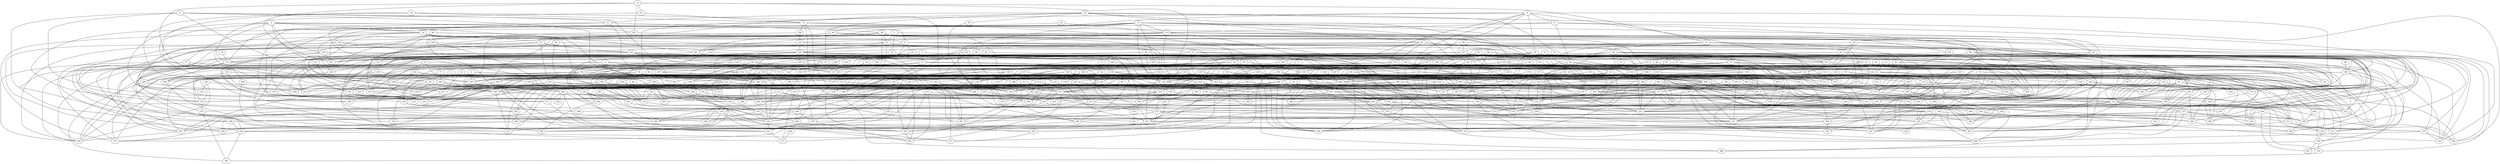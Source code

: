 strict graph "gnp_random_graph(400,0.015)" {
0;
1;
2;
3;
4;
5;
6;
7;
8;
9;
10;
11;
12;
13;
14;
15;
16;
17;
18;
19;
20;
21;
22;
23;
24;
25;
26;
27;
28;
29;
30;
31;
32;
33;
34;
35;
36;
37;
38;
39;
40;
41;
42;
43;
44;
45;
46;
47;
48;
49;
50;
51;
52;
53;
54;
55;
56;
57;
58;
59;
60;
61;
62;
63;
64;
65;
66;
67;
68;
69;
70;
71;
72;
73;
74;
75;
76;
77;
78;
79;
80;
81;
82;
83;
84;
85;
86;
87;
88;
89;
90;
91;
92;
93;
94;
95;
96;
97;
98;
99;
100;
101;
102;
103;
104;
105;
106;
107;
108;
109;
110;
111;
112;
113;
114;
115;
116;
117;
118;
119;
120;
121;
122;
123;
124;
125;
126;
127;
128;
129;
130;
131;
132;
133;
134;
135;
136;
137;
138;
139;
140;
141;
142;
143;
144;
145;
146;
147;
148;
149;
150;
151;
152;
153;
154;
155;
156;
157;
158;
159;
160;
161;
162;
163;
164;
165;
166;
167;
168;
169;
170;
171;
172;
173;
174;
175;
176;
177;
178;
179;
180;
181;
182;
183;
184;
185;
186;
187;
188;
189;
190;
191;
192;
193;
194;
195;
196;
197;
198;
199;
200;
201;
202;
203;
204;
205;
206;
207;
208;
209;
210;
211;
212;
213;
214;
215;
216;
217;
218;
219;
220;
221;
222;
223;
224;
225;
226;
227;
228;
229;
230;
231;
232;
233;
234;
235;
236;
237;
238;
239;
240;
241;
242;
243;
244;
245;
246;
247;
248;
249;
250;
251;
252;
253;
254;
255;
256;
257;
258;
259;
260;
261;
262;
263;
264;
265;
266;
267;
268;
269;
270;
271;
272;
273;
274;
275;
276;
277;
278;
279;
280;
281;
282;
283;
284;
285;
286;
287;
288;
289;
290;
291;
292;
293;
294;
295;
296;
297;
298;
299;
300;
301;
302;
303;
304;
305;
306;
307;
308;
309;
310;
311;
312;
313;
314;
315;
316;
317;
318;
319;
320;
321;
322;
323;
324;
325;
326;
327;
328;
329;
330;
331;
332;
333;
334;
335;
336;
337;
338;
339;
340;
341;
342;
343;
344;
345;
346;
347;
348;
349;
350;
351;
352;
353;
354;
355;
356;
357;
358;
359;
360;
361;
362;
363;
364;
365;
366;
367;
368;
369;
370;
371;
372;
373;
374;
375;
376;
377;
378;
379;
380;
381;
382;
383;
384;
385;
386;
387;
388;
389;
390;
391;
392;
393;
394;
395;
396;
397;
398;
399;
0 -- 66  [is_available=True, prob="0.545182984694"];
0 -- 37  [is_available=True, prob="0.296804165734"];
0 -- 327  [is_available=True, prob="0.238443304182"];
0 -- 105  [is_available=True, prob="1.0"];
0 -- 248  [is_available=True, prob="0.277913680008"];
0 -- 243  [is_available=True, prob="0.106661184798"];
0 -- 24  [is_available=True, prob="0.985084455174"];
0 -- 157  [is_available=True, prob="0.981151254627"];
0 -- 31  [is_available=True, prob="0.741936518596"];
1 -- 10  [is_available=True, prob="1.0"];
1 -- 251  [is_available=True, prob="0.802478899411"];
1 -- 61  [is_available=True, prob="0.229258514417"];
2 -- 293  [is_available=True, prob="0.962921146255"];
2 -- 198  [is_available=True, prob="1.0"];
2 -- 11  [is_available=True, prob="1.0"];
2 -- 334  [is_available=True, prob="0.667039075916"];
2 -- 281  [is_available=True, prob="1.0"];
2 -- 314  [is_available=True, prob="0.43627344623"];
3 -- 137  [is_available=True, prob="1.0"];
3 -- 395  [is_available=True, prob="0.416375535699"];
3 -- 333  [is_available=True, prob="0.756389650908"];
3 -- 147  [is_available=True, prob="0.510497719329"];
3 -- 282  [is_available=True, prob="0.0992882461023"];
3 -- 191  [is_available=True, prob="0.0636131434088"];
4 -- 352  [is_available=True, prob="0.105824448413"];
4 -- 322  [is_available=True, prob="0.271302364016"];
4 -- 357  [is_available=True, prob="0.987156068568"];
4 -- 262  [is_available=True, prob="0.366276964407"];
4 -- 167  [is_available=True, prob="0.67425608574"];
4 -- 395  [is_available=True, prob="1.0"];
4 -- 284  [is_available=True, prob="1.0"];
5 -- 265  [is_available=True, prob="1.0"];
5 -- 188  [is_available=True, prob="0.400504737308"];
6 -- 128  [is_available=True, prob="0.609947390294"];
6 -- 352  [is_available=True, prob="1.0"];
6 -- 39  [is_available=True, prob="0.252850989544"];
6 -- 207  [is_available=True, prob="0.590319951419"];
6 -- 112  [is_available=True, prob="0.915206318121"];
6 -- 57  [is_available=True, prob="0.90251636089"];
6 -- 60  [is_available=True, prob="0.814966188073"];
6 -- 253  [is_available=True, prob="0.245212192269"];
6 -- 254  [is_available=True, prob="0.535089563627"];
7 -- 90  [is_available=True, prob="0.199057485684"];
8 -- 71  [is_available=True, prob="0.783994795384"];
8 -- 45  [is_available=True, prob="1.0"];
8 -- 305  [is_available=True, prob="0.652223612739"];
8 -- 243  [is_available=True, prob="0.709627188876"];
8 -- 375  [is_available=True, prob="0.118242035659"];
8 -- 315  [is_available=True, prob="0.975455678014"];
9 -- 130  [is_available=True, prob="0.832736588961"];
10 -- 213  [is_available=True, prob="0.00483736239284"];
10 -- 97  [is_available=True, prob="0.851088125246"];
11 -- 323  [is_available=True, prob="0.812526269118"];
11 -- 230  [is_available=True, prob="0.956644610401"];
11 -- 41  [is_available=True, prob="0.144498786638"];
11 -- 226  [is_available=True, prob="0.587103058379"];
11 -- 25  [is_available=True, prob="0.057534051196"];
11 -- 346  [is_available=True, prob="1.0"];
12 -- 32  [is_available=True, prob="0.846051541458"];
12 -- 197  [is_available=True, prob="0.480549455635"];
12 -- 307  [is_available=True, prob="0.711074095322"];
12 -- 181  [is_available=True, prob="0.237684651132"];
12 -- 382  [is_available=True, prob="0.510852517896"];
12 -- 133  [is_available=True, prob="0.0462599859154"];
13 -- 66  [is_available=True, prob="0.583713862746"];
13 -- 101  [is_available=True, prob="0.0310872217871"];
13 -- 359  [is_available=True, prob="0.258649251191"];
13 -- 42  [is_available=True, prob="0.404345525142"];
13 -- 331  [is_available=True, prob="0.385672514614"];
13 -- 399  [is_available=True, prob="0.412210820546"];
13 -- 114  [is_available=True, prob="0.513350946476"];
13 -- 277  [is_available=True, prob="0.724168331534"];
13 -- 118  [is_available=True, prob="0.705066046961"];
13 -- 60  [is_available=True, prob="0.304968377954"];
13 -- 127  [is_available=True, prob="1.0"];
14 -- 217  [is_available=True, prob="1.0"];
14 -- 269  [is_available=True, prob="0.866043985647"];
14 -- 270  [is_available=True, prob="0.732153768794"];
14 -- 398  [is_available=True, prob="0.0612900909681"];
15 -- 323  [is_available=True, prob="0.927122743995"];
15 -- 334  [is_available=True, prob="1.0"];
15 -- 336  [is_available=True, prob="0.0800571354616"];
15 -- 355  [is_available=True, prob="1.0"];
15 -- 372  [is_available=True, prob="0.0779798185815"];
15 -- 25  [is_available=True, prob="1.0"];
16 -- 33  [is_available=True, prob="1.0"];
16 -- 59  [is_available=True, prob="0.592932889431"];
16 -- 72  [is_available=True, prob="0.710037489782"];
16 -- 365  [is_available=True, prob="1.0"];
16 -- 51  [is_available=True, prob="0.992844426076"];
16 -- 55  [is_available=True, prob="1.0"];
16 -- 91  [is_available=True, prob="0.951228798144"];
16 -- 95  [is_available=True, prob="0.279568276212"];
17 -- 170  [is_available=True, prob="0.503013164543"];
18 -- 172  [is_available=True, prob="0.0874076502647"];
19 -- 137  [is_available=True, prob="0.962763851796"];
19 -- 362  [is_available=True, prob="1.0"];
19 -- 179  [is_available=True, prob="0.243131453064"];
19 -- 316  [is_available=True, prob="0.224606400545"];
19 -- 295  [is_available=True, prob="0.624356363102"];
20 -- 320  [is_available=True, prob="1.0"];
20 -- 113  [is_available=True, prob="0.421527361045"];
20 -- 187  [is_available=True, prob="1.0"];
20 -- 124  [is_available=True, prob="0.402630413613"];
21 -- 288  [is_available=True, prob="0.523725793704"];
21 -- 33  [is_available=True, prob="1.0"];
21 -- 194  [is_available=True, prob="1.0"];
21 -- 296  [is_available=True, prob="1.0"];
21 -- 240  [is_available=True, prob="0.243974578083"];
21 -- 148  [is_available=True, prob="1.0"];
22 -- 224  [is_available=True, prob="1.0"];
22 -- 289  [is_available=True, prob="0.999401205499"];
22 -- 339  [is_available=True, prob="1.0"];
22 -- 253  [is_available=True, prob="0.796798704668"];
22 -- 270  [is_available=True, prob="0.516523810799"];
23 -- 290  [is_available=True, prob="0.41586684807"];
23 -- 227  [is_available=True, prob="0.905795926622"];
23 -- 237  [is_available=True, prob="1.0"];
23 -- 327  [is_available=True, prob="1.0"];
24 -- 226  [is_available=True, prob="0.376096359034"];
24 -- 371  [is_available=True, prob="0.32197554911"];
24 -- 211  [is_available=True, prob="0.792266777916"];
24 -- 52  [is_available=True, prob="0.714724216842"];
24 -- 375  [is_available=True, prob="0.784462048794"];
24 -- 312  [is_available=True, prob="0.937875001242"];
24 -- 92  [is_available=True, prob="0.10191317425"];
24 -- 31  [is_available=True, prob="0.741815642909"];
25 -- 231  [is_available=True, prob="0.151759993837"];
25 -- 169  [is_available=True, prob="1.0"];
25 -- 236  [is_available=True, prob="0.600505821804"];
25 -- 310  [is_available=True, prob="0.954028372054"];
25 -- 281  [is_available=True, prob="0.603926692165"];
25 -- 282  [is_available=True, prob="1.0"];
26 -- 340  [is_available=True, prob="0.819412456008"];
26 -- 297  [is_available=True, prob="0.778461423832"];
26 -- 172  [is_available=True, prob="1.0"];
26 -- 166  [is_available=True, prob="0.406996171708"];
26 -- 207  [is_available=True, prob="1.0"];
27 -- 152  [is_available=True, prob="0.193112943196"];
27 -- 395  [is_available=True, prob="0.989998369508"];
27 -- 277  [is_available=True, prob="0.870671655817"];
27 -- 167  [is_available=True, prob="0.369263991305"];
28 -- 48  [is_available=True, prob="0.230890235491"];
28 -- 107  [is_available=True, prob="1.0"];
28 -- 310  [is_available=True, prob="0.176136944642"];
28 -- 311  [is_available=True, prob="0.998327936271"];
29 -- 144  [is_available=True, prob="0.65153678062"];
29 -- 271  [is_available=True, prob="0.785005790254"];
30 -- 358  [is_available=True, prob="0.350291246096"];
30 -- 232  [is_available=True, prob="1.0"];
30 -- 394  [is_available=True, prob="0.766756797994"];
30 -- 177  [is_available=True, prob="0.55674770519"];
30 -- 246  [is_available=True, prob="0.781521101119"];
30 -- 379  [is_available=True, prob="0.377793137573"];
31 -- 32  [is_available=True, prob="0.217287147366"];
31 -- 66  [is_available=True, prob="0.632123474668"];
31 -- 294  [is_available=True, prob="1.0"];
31 -- 327  [is_available=True, prob="0.481547051941"];
31 -- 43  [is_available=True, prob="0.386482410489"];
31 -- 258  [is_available=True, prob="1.0"];
31 -- 145  [is_available=True, prob="0.599199490252"];
32 -- 387  [is_available=True, prob="1.0"];
32 -- 388  [is_available=True, prob="0.645986785968"];
32 -- 329  [is_available=True, prob="0.4487531376"];
32 -- 235  [is_available=True, prob="1.0"];
32 -- 77  [is_available=True, prob="0.00722625291601"];
32 -- 207  [is_available=True, prob="0.874027179114"];
32 -- 52  [is_available=True, prob="0.129595281737"];
32 -- 119  [is_available=True, prob="0.680879666318"];
32 -- 116  [is_available=True, prob="0.394522460351"];
32 -- 395  [is_available=True, prob="0.174095740643"];
32 -- 158  [is_available=True, prob="1.0"];
33 -- 332  [is_available=True, prob="1.0"];
33 -- 172  [is_available=True, prob="0.512035541244"];
33 -- 79  [is_available=True, prob="1.0"];
33 -- 49  [is_available=True, prob="0.374052266871"];
34 -- 130  [is_available=True, prob="0.0365297010205"];
34 -- 351  [is_available=True, prob="1.0"];
34 -- 212  [is_available=True, prob="0.942312246364"];
34 -- 133  [is_available=True, prob="0.489347174112"];
34 -- 141  [is_available=True, prob="0.653870461579"];
35 -- 256  [is_available=True, prob="0.857228480794"];
35 -- 352  [is_available=True, prob="1.0"];
35 -- 232  [is_available=True, prob="0.829165887881"];
35 -- 237  [is_available=True, prob="0.209762289756"];
35 -- 272  [is_available=True, prob="0.770587196338"];
35 -- 252  [is_available=True, prob="0.245160600988"];
36 -- 353  [is_available=True, prob="0.795071755675"];
36 -- 75  [is_available=True, prob="1.0"];
36 -- 349  [is_available=True, prob="1.0"];
36 -- 359  [is_available=True, prob="0.67104914694"];
37 -- 147  [is_available=True, prob="0.159999030894"];
37 -- 395  [is_available=True, prob="0.0558416792189"];
37 -- 191  [is_available=True, prob="1.0"];
38 -- 153  [is_available=True, prob="0.238006377939"];
38 -- 319  [is_available=True, prob="0.269148056578"];
38 -- 109  [is_available=True, prob="0.912683703441"];
38 -- 191  [is_available=True, prob="0.613532276694"];
39 -- 130  [is_available=True, prob="1.0"];
39 -- 42  [is_available=True, prob="0.419697529226"];
39 -- 107  [is_available=True, prob="0.727935386138"];
39 -- 109  [is_available=True, prob="0.321184944288"];
39 -- 337  [is_available=True, prob="1.0"];
39 -- 157  [is_available=True, prob="0.0334111223722"];
39 -- 382  [is_available=True, prob="1.0"];
39 -- 319  [is_available=True, prob="0.51319684087"];
40 -- 264  [is_available=True, prob="0.883935441474"];
40 -- 217  [is_available=True, prob="0.972796725113"];
40 -- 53  [is_available=True, prob="0.877552080139"];
41 -- 311  [is_available=True, prob="1.0"];
41 -- 346  [is_available=True, prob="0.918303898287"];
41 -- 183  [is_available=True, prob="0.475759822542"];
42 -- 135  [is_available=True, prob="0.370479228373"];
42 -- 207  [is_available=True, prob="0.617899109427"];
42 -- 210  [is_available=True, prob="0.481132494585"];
42 -- 182  [is_available=True, prob="0.431311299744"];
43 -- 129  [is_available=True, prob="0.107945220323"];
43 -- 353  [is_available=True, prob="0.858236218834"];
43 -- 72  [is_available=True, prob="0.336490567559"];
43 -- 108  [is_available=True, prob="0.766486140623"];
43 -- 366  [is_available=True, prob="1.0"];
43 -- 306  [is_available=True, prob="1.0"];
43 -- 214  [is_available=True, prob="0.403155543089"];
43 -- 348  [is_available=True, prob="0.894469379493"];
44 -- 176  [is_available=True, prob="0.219513573594"];
44 -- 106  [is_available=True, prob="0.705671525343"];
44 -- 203  [is_available=True, prob="0.250835144965"];
44 -- 117  [is_available=True, prob="0.749321189272"];
44 -- 341  [is_available=True, prob="0.880802792443"];
45 -- 265  [is_available=True, prob="0.468525953621"];
45 -- 75  [is_available=True, prob="0.482641682065"];
46 -- 395  [is_available=True, prob="0.62697391867"];
46 -- 333  [is_available=True, prob="0.558502342183"];
46 -- 318  [is_available=True, prob="1.0"];
47 -- 164  [is_available=True, prob="0.28394010016"];
47 -- 103  [is_available=True, prob="0.472472704108"];
48 -- 320  [is_available=True, prob="1.0"];
48 -- 291  [is_available=True, prob="0.319448538314"];
48 -- 133  [is_available=True, prob="0.404496329465"];
48 -- 398  [is_available=True, prob="1.0"];
48 -- 112  [is_available=True, prob="0.095981978812"];
48 -- 305  [is_available=True, prob="1.0"];
48 -- 125  [is_available=True, prob="1.0"];
49 -- 132  [is_available=True, prob="0.983633249273"];
49 -- 389  [is_available=True, prob="0.227378079913"];
49 -- 363  [is_available=True, prob="0.57338485146"];
49 -- 175  [is_available=True, prob="0.0637530117535"];
49 -- 95  [is_available=True, prob="0.499182803119"];
49 -- 61  [is_available=True, prob="0.788571641267"];
49 -- 255  [is_available=True, prob="1.0"];
50 -- 101  [is_available=True, prob="0.348132076461"];
50 -- 104  [is_available=True, prob="0.336911782783"];
50 -- 301  [is_available=True, prob="0.646603718749"];
50 -- 78  [is_available=True, prob="0.975535193626"];
50 -- 209  [is_available=True, prob="0.0565843699973"];
50 -- 279  [is_available=True, prob="0.204858504901"];
50 -- 126  [is_available=True, prob="1.0"];
51 -- 362  [is_available=True, prob="0.304782186622"];
51 -- 181  [is_available=True, prob="1.0"];
52 -- 353  [is_available=True, prob="0.448194300708"];
52 -- 206  [is_available=True, prob="0.651983022342"];
52 -- 122  [is_available=True, prob="0.671480749452"];
52 -- 220  [is_available=True, prob="0.267496841775"];
53 -- 64  [is_available=True, prob="0.632470075015"];
53 -- 256  [is_available=True, prob="0.53072462522"];
53 -- 169  [is_available=True, prob="0.0299766225834"];
53 -- 300  [is_available=True, prob="0.884796809692"];
53 -- 399  [is_available=True, prob="0.162088201308"];
53 -- 246  [is_available=True, prob="0.588560437632"];
54 -- 229  [is_available=True, prob="0.760675031796"];
54 -- 328  [is_available=True, prob="0.775264736471"];
54 -- 394  [is_available=True, prob="0.133905978186"];
54 -- 269  [is_available=True, prob="0.688815349267"];
54 -- 141  [is_available=True, prob="0.0266460677484"];
54 -- 312  [is_available=True, prob="0.44460659632"];
54 -- 89  [is_available=True, prob="0.556647047204"];
54 -- 399  [is_available=True, prob="1.0"];
55 -- 279  [is_available=True, prob="0.100650691849"];
55 -- 173  [is_available=True, prob="0.912965627061"];
55 -- 247  [is_available=True, prob="1.0"];
56 -- 193  [is_available=True, prob="0.241691132556"];
56 -- 290  [is_available=True, prob="1.0"];
56 -- 357  [is_available=True, prob="0.325377605294"];
56 -- 102  [is_available=True, prob="1.0"];
56 -- 110  [is_available=True, prob="1.0"];
56 -- 81  [is_available=True, prob="0.175855176269"];
56 -- 82  [is_available=True, prob="1.0"];
56 -- 373  [is_available=True, prob="0.45944655416"];
56 -- 118  [is_available=True, prob="0.000580128950366"];
56 -- 375  [is_available=True, prob="0.0408031017143"];
56 -- 347  [is_available=True, prob="1.0"];
57 -- 386  [is_available=True, prob="1.0"];
57 -- 263  [is_available=True, prob="0.694643776314"];
57 -- 114  [is_available=True, prob="0.924812766306"];
57 -- 244  [is_available=True, prob="0.904772059944"];
57 -- 63  [is_available=True, prob="1.0"];
58 -- 130  [is_available=True, prob="1.0"];
58 -- 195  [is_available=True, prob="0.0508094128495"];
58 -- 104  [is_available=True, prob="0.00975479451386"];
58 -- 332  [is_available=True, prob="0.42550109411"];
58 -- 363  [is_available=True, prob="0.348506879247"];
58 -- 76  [is_available=True, prob="0.258123170367"];
58 -- 173  [is_available=True, prob="0.31979211456"];
58 -- 303  [is_available=True, prob="1.0"];
58 -- 380  [is_available=True, prob="0.118144329708"];
59 -- 204  [is_available=True, prob="0.15595774899"];
60 -- 354  [is_available=True, prob="0.953625337267"];
60 -- 390  [is_available=True, prob="0.505574189331"];
60 -- 167  [is_available=True, prob="0.817024883168"];
60 -- 336  [is_available=True, prob="1.0"];
60 -- 341  [is_available=True, prob="0.251112030062"];
60 -- 87  [is_available=True, prob="0.202875589847"];
61 -- 160  [is_available=True, prob="0.190996022913"];
61 -- 66  [is_available=True, prob="0.937189157968"];
61 -- 379  [is_available=True, prob="1.0"];
61 -- 230  [is_available=True, prob="0.0886553677703"];
61 -- 119  [is_available=True, prob="0.541578430053"];
61 -- 315  [is_available=True, prob="0.0927439633129"];
61 -- 351  [is_available=True, prob="0.577546524208"];
62 -- 114  [is_available=True, prob="1.0"];
62 -- 298  [is_available=True, prob="0.46838381874"];
63 -- 130  [is_available=True, prob="0.511058069125"];
63 -- 168  [is_available=True, prob="0.427214071619"];
63 -- 170  [is_available=True, prob="0.927429048015"];
63 -- 162  [is_available=True, prob="1.0"];
63 -- 208  [is_available=True, prob="1.0"];
63 -- 285  [is_available=True, prob="0.634415964475"];
64 -- 137  [is_available=True, prob="0.773631430964"];
64 -- 147  [is_available=True, prob="1.0"];
64 -- 247  [is_available=True, prob="0.599541713903"];
64 -- 314  [is_available=True, prob="0.0195588546729"];
64 -- 348  [is_available=True, prob="0.0527700820029"];
65 -- 136  [is_available=True, prob="0.0875503177795"];
65 -- 183  [is_available=True, prob="0.716518158746"];
65 -- 276  [is_available=True, prob="0.00120324886687"];
65 -- 103  [is_available=True, prob="0.0920915620062"];
66 -- 72  [is_available=True, prob="0.955078321186"];
66 -- 84  [is_available=True, prob="1.0"];
66 -- 191  [is_available=True, prob="1.0"];
66 -- 254  [is_available=True, prob="0.580460218105"];
67 -- 209  [is_available=True, prob="0.316528882075"];
67 -- 355  [is_available=True, prob="0.0532151149868"];
67 -- 372  [is_available=True, prob="0.997754680026"];
68 -- 301  [is_available=True, prob="0.0523757442451"];
69 -- 109  [is_available=True, prob="0.891194365141"];
70 -- 370  [is_available=True, prob="0.0556839120546"];
70 -- 258  [is_available=True, prob="1.0"];
70 -- 187  [is_available=True, prob="1.0"];
70 -- 253  [is_available=True, prob="0.288625274916"];
70 -- 311  [is_available=True, prob="0.0359280938502"];
71 -- 379  [is_available=True, prob="0.454945276633"];
71 -- 294  [is_available=True, prob="0.153366717423"];
71 -- 236  [is_available=True, prob="0.36908343592"];
71 -- 271  [is_available=True, prob="0.602420259984"];
71 -- 371  [is_available=True, prob="0.266322840338"];
71 -- 187  [is_available=True, prob="0.979946097472"];
71 -- 93  [is_available=True, prob="0.611804385713"];
72 -- 96  [is_available=True, prob="0.915713175269"];
72 -- 260  [is_available=True, prob="0.68906086111"];
72 -- 137  [is_available=True, prob="0.822408158472"];
73 -- 144  [is_available=True, prob="0.426017472957"];
73 -- 185  [is_available=True, prob="1.0"];
73 -- 365  [is_available=True, prob="0.758445171781"];
74 -- 104  [is_available=True, prob="0.244086355198"];
74 -- 144  [is_available=True, prob="0.275999894718"];
74 -- 338  [is_available=True, prob="1.0"];
74 -- 276  [is_available=True, prob="0.122510188434"];
74 -- 118  [is_available=True, prob="0.0115760481699"];
74 -- 345  [is_available=True, prob="1.0"];
74 -- 286  [is_available=True, prob="0.776911739869"];
75 -- 100  [is_available=True, prob="0.530322867363"];
75 -- 390  [is_available=True, prob="1.0"];
75 -- 230  [is_available=True, prob="0.58839695238"];
75 -- 253  [is_available=True, prob="1.0"];
75 -- 222  [is_available=True, prob="1.0"];
75 -- 383  [is_available=True, prob="0.956154643296"];
76 -- 289  [is_available=True, prob="0.0945816633053"];
76 -- 202  [is_available=True, prob="0.300772512089"];
76 -- 304  [is_available=True, prob="0.466759145749"];
76 -- 89  [is_available=True, prob="0.916310219494"];
76 -- 351  [is_available=True, prob="0.286755672053"];
76 -- 159  [is_available=True, prob="0.308827330909"];
77 -- 194  [is_available=True, prob="0.202092313916"];
77 -- 226  [is_available=True, prob="0.800102804608"];
77 -- 279  [is_available=True, prob="1.0"];
78 -- 260  [is_available=True, prob="0.556487235408"];
78 -- 133  [is_available=True, prob="0.93473407312"];
78 -- 264  [is_available=True, prob="0.233613603201"];
78 -- 169  [is_available=True, prob="1.0"];
78 -- 367  [is_available=True, prob="0.219409606777"];
78 -- 376  [is_available=True, prob="0.979981042644"];
78 -- 94  [is_available=True, prob="0.0342621852229"];
79 -- 352  [is_available=True, prob="0.0845232326863"];
79 -- 162  [is_available=True, prob="0.0393490185837"];
79 -- 193  [is_available=True, prob="0.00504847045056"];
79 -- 329  [is_available=True, prob="1.0"];
79 -- 385  [is_available=True, prob="0.415706287316"];
79 -- 81  [is_available=True, prob="0.525952228035"];
79 -- 371  [is_available=True, prob="0.537203262656"];
79 -- 148  [is_available=True, prob="0.0784814065583"];
79 -- 251  [is_available=True, prob="0.958009258402"];
80 -- 149  [is_available=True, prob="0.931479560192"];
80 -- 209  [is_available=True, prob="1.0"];
80 -- 213  [is_available=True, prob="1.0"];
80 -- 159  [is_available=True, prob="1.0"];
80 -- 350  [is_available=True, prob="0.688298962706"];
80 -- 191  [is_available=True, prob="1.0"];
81 -- 304  [is_available=True, prob="0.604790560077"];
81 -- 378  [is_available=True, prob="0.711869642632"];
82 -- 314  [is_available=True, prob="0.467138232369"];
82 -- 332  [is_available=True, prob="0.707341659498"];
82 -- 397  [is_available=True, prob="0.540900178676"];
83 -- 234  [is_available=True, prob="0.618362661417"];
83 -- 395  [is_available=True, prob="0.461174607297"];
83 -- 253  [is_available=True, prob="1.0"];
83 -- 376  [is_available=True, prob="0.77639994472"];
83 -- 89  [is_available=True, prob="0.995492617502"];
83 -- 330  [is_available=True, prob="1.0"];
84 -- 256  [is_available=True, prob="0.342250097453"];
84 -- 389  [is_available=True, prob="0.361755503"];
84 -- 342  [is_available=True, prob="0.190563646312"];
85 -- 344  [is_available=True, prob="0.286301964937"];
85 -- 364  [is_available=True, prob="1.0"];
85 -- 381  [is_available=True, prob="1.0"];
86 -- 368  [is_available=True, prob="0.0142320715075"];
86 -- 257  [is_available=True, prob="0.358679852471"];
86 -- 93  [is_available=True, prob="1.0"];
86 -- 333  [is_available=True, prob="0.683222840229"];
86 -- 103  [is_available=True, prob="0.700151495395"];
87 -- 353  [is_available=True, prob="0.0782797753103"];
87 -- 132  [is_available=True, prob="1.0"];
87 -- 331  [is_available=True, prob="0.744732830036"];
87 -- 140  [is_available=True, prob="0.982963006078"];
87 -- 151  [is_available=True, prob="1.0"];
88 -- 323  [is_available=True, prob="0.452540213421"];
88 -- 229  [is_available=True, prob="0.799663865106"];
88 -- 302  [is_available=True, prob="0.349215593638"];
88 -- 376  [is_available=True, prob="0.737703654532"];
88 -- 150  [is_available=True, prob="0.464910813757"];
88 -- 152  [is_available=True, prob="0.562836515352"];
88 -- 89  [is_available=True, prob="1.0"];
88 -- 253  [is_available=True, prob="0.598699620709"];
89 -- 393  [is_available=True, prob="0.970073732799"];
89 -- 118  [is_available=True, prob="0.577677599126"];
89 -- 279  [is_available=True, prob="0.223758037966"];
90 -- 186  [is_available=True, prob="1.0"];
90 -- 284  [is_available=True, prob="0.841231506194"];
90 -- 398  [is_available=True, prob="1.0"];
91 -- 160  [is_available=True, prob="0.737962416851"];
91 -- 208  [is_available=True, prob="0.462690998642"];
91 -- 374  [is_available=True, prob="0.739141436829"];
91 -- 111  [is_available=True, prob="1.0"];
91 -- 349  [is_available=True, prob="0.367326316141"];
91 -- 247  [is_available=True, prob="0.0166054347048"];
91 -- 189  [is_available=True, prob="0.769264786491"];
92 -- 286  [is_available=True, prob="1.0"];
92 -- 126  [is_available=True, prob="0.913544938199"];
93 -- 321  [is_available=True, prob="1.0"];
93 -- 227  [is_available=True, prob="0.650100084392"];
93 -- 134  [is_available=True, prob="0.653850858974"];
93 -- 103  [is_available=True, prob="0.549187753887"];
93 -- 333  [is_available=True, prob="0.175664131439"];
93 -- 112  [is_available=True, prob="0.784046289109"];
93 -- 336  [is_available=True, prob="0.652295912999"];
93 -- 247  [is_available=True, prob="1.0"];
93 -- 121  [is_available=True, prob="1.0"];
93 -- 221  [is_available=True, prob="1.0"];
94 -- 292  [is_available=True, prob="1.0"];
94 -- 390  [is_available=True, prob="0.00634253796008"];
94 -- 168  [is_available=True, prob="0.642246795461"];
94 -- 237  [is_available=True, prob="0.0927461767465"];
94 -- 246  [is_available=True, prob="1.0"];
95 -- 259  [is_available=True, prob="1.0"];
95 -- 390  [is_available=True, prob="0.417357984083"];
95 -- 167  [is_available=True, prob="0.974236707164"];
95 -- 331  [is_available=True, prob="0.635471022595"];
96 -- 196  [is_available=True, prob="0.654785569877"];
96 -- 326  [is_available=True, prob="0.581405594152"];
96 -- 344  [is_available=True, prob="0.855744371974"];
96 -- 223  [is_available=True, prob="0.651481582837"];
96 -- 351  [is_available=True, prob="0.843615161753"];
97 -- 208  [is_available=True, prob="0.91666049128"];
97 -- 137  [is_available=True, prob="0.94957777516"];
97 -- 355  [is_available=True, prob="0.637230605633"];
97 -- 164  [is_available=True, prob="1.0"];
98 -- 237  [is_available=True, prob="0.0472784106827"];
99 -- 224  [is_available=True, prob="0.516825320943"];
99 -- 253  [is_available=True, prob="1.0"];
100 -- 142  [is_available=True, prob="0.166644543005"];
100 -- 167  [is_available=True, prob="0.337441081792"];
101 -- 168  [is_available=True, prob="1.0"];
101 -- 324  [is_available=True, prob="0.172380152674"];
102 -- 132  [is_available=True, prob="0.985368167462"];
102 -- 212  [is_available=True, prob="1.0"];
102 -- 378  [is_available=True, prob="0.854332086159"];
102 -- 156  [is_available=True, prob="0.142989538849"];
102 -- 254  [is_available=True, prob="0.708089422228"];
103 -- 224  [is_available=True, prob="1.0"];
103 -- 357  [is_available=True, prob="0.246927374708"];
103 -- 220  [is_available=True, prob="0.70633709916"];
103 -- 113  [is_available=True, prob="0.675816315161"];
103 -- 314  [is_available=True, prob="1.0"];
103 -- 379  [is_available=True, prob="1.0"];
103 -- 188  [is_available=True, prob="0.017756681668"];
104 -- 240  [is_available=True, prob="1.0"];
104 -- 315  [is_available=True, prob="1.0"];
105 -- 172  [is_available=True, prob="0.191437992807"];
105 -- 112  [is_available=True, prob="0.730356893392"];
105 -- 212  [is_available=True, prob="0.963800842856"];
105 -- 375  [is_available=True, prob="1.0"];
105 -- 317  [is_available=True, prob="0.481863522284"];
106 -- 359  [is_available=True, prob="0.435851160578"];
106 -- 138  [is_available=True, prob="1.0"];
106 -- 143  [is_available=True, prob="0.359487418568"];
106 -- 368  [is_available=True, prob="0.368307226083"];
106 -- 276  [is_available=True, prob="1.0"];
106 -- 185  [is_available=True, prob="1.0"];
106 -- 223  [is_available=True, prob="0.882895387785"];
107 -- 372  [is_available=True, prob="1.0"];
107 -- 199  [is_available=True, prob="0.001929258011"];
107 -- 246  [is_available=True, prob="0.886145547166"];
108 -- 263  [is_available=True, prob="0.929520418487"];
108 -- 170  [is_available=True, prob="0.278321908674"];
108 -- 205  [is_available=True, prob="0.771848439148"];
108 -- 369  [is_available=True, prob="0.944432205017"];
108 -- 347  [is_available=True, prob="1.0"];
109 -- 296  [is_available=True, prob="0.00884852950202"];
109 -- 362  [is_available=True, prob="0.654513981187"];
109 -- 370  [is_available=True, prob="0.113746647381"];
109 -- 339  [is_available=True, prob="1.0"];
109 -- 246  [is_available=True, prob="0.317389988577"];
110 -- 353  [is_available=True, prob="0.255718917195"];
110 -- 358  [is_available=True, prob="0.583710898263"];
110 -- 204  [is_available=True, prob="0.208537307791"];
110 -- 301  [is_available=True, prob="1.0"];
110 -- 307  [is_available=True, prob="1.0"];
110 -- 340  [is_available=True, prob="0.717791550007"];
111 -- 354  [is_available=True, prob="0.386301500089"];
111 -- 187  [is_available=True, prob="0.389120331601"];
111 -- 302  [is_available=True, prob="0.38290491046"];
111 -- 185  [is_available=True, prob="0.356987485773"];
111 -- 349  [is_available=True, prob="1.0"];
111 -- 159  [is_available=True, prob="0.66448163952"];
112 -- 189  [is_available=True, prob="0.447406020664"];
112 -- 253  [is_available=True, prob="0.7960659869"];
114 -- 288  [is_available=True, prob="0.55900216933"];
114 -- 261  [is_available=True, prob="1.0"];
114 -- 174  [is_available=True, prob="0.762789845423"];
114 -- 207  [is_available=True, prob="0.356914504723"];
114 -- 369  [is_available=True, prob="0.224038769897"];
114 -- 142  [is_available=True, prob="1.0"];
114 -- 183  [is_available=True, prob="0.555322352285"];
114 -- 218  [is_available=True, prob="1.0"];
114 -- 127  [is_available=True, prob="0.411429250802"];
115 -- 304  [is_available=True, prob="0.34374901506"];
115 -- 392  [is_available=True, prob="0.454260569652"];
115 -- 306  [is_available=True, prob="0.598244380964"];
116 -- 204  [is_available=True, prob="0.840458562238"];
116 -- 302  [is_available=True, prob="0.426949117687"];
116 -- 399  [is_available=True, prob="0.620959779042"];
116 -- 220  [is_available=True, prob="0.645102769471"];
116 -- 286  [is_available=True, prob="0.610689622956"];
117 -- 168  [is_available=True, prob="1.0"];
117 -- 154  [is_available=True, prob="0.860115536913"];
117 -- 346  [is_available=True, prob="0.859272916754"];
118 -- 227  [is_available=True, prob="0.848222648577"];
118 -- 143  [is_available=True, prob="1.0"];
118 -- 251  [is_available=True, prob="1.0"];
118 -- 287  [is_available=True, prob="0.047444610868"];
119 -- 234  [is_available=True, prob="0.0725899535807"];
119 -- 236  [is_available=True, prob="0.316375418443"];
119 -- 205  [is_available=True, prob="0.399769020045"];
119 -- 377  [is_available=True, prob="1.0"];
120 -- 123  [is_available=True, prob="0.454209561876"];
120 -- 294  [is_available=True, prob="0.774963980023"];
121 -- 294  [is_available=True, prob="1.0"];
121 -- 138  [is_available=True, prob="0.711289799671"];
121 -- 241  [is_available=True, prob="0.750390908502"];
121 -- 274  [is_available=True, prob="0.728933446979"];
121 -- 246  [is_available=True, prob="0.931129560851"];
122 -- 280  [is_available=True, prob="0.547022331943"];
122 -- 252  [is_available=True, prob="1.0"];
122 -- 353  [is_available=True, prob="0.909792398842"];
122 -- 143  [is_available=True, prob="0.637934228228"];
123 -- 266  [is_available=True, prob="1.0"];
123 -- 260  [is_available=True, prob="0.653179445167"];
123 -- 370  [is_available=True, prob="1.0"];
124 -- 192  [is_available=True, prob="1.0"];
124 -- 282  [is_available=True, prob="0.838322945685"];
124 -- 362  [is_available=True, prob="0.666595808606"];
124 -- 341  [is_available=True, prob="0.27662122823"];
125 -- 321  [is_available=True, prob="0.28771942351"];
125 -- 355  [is_available=True, prob="0.634034091131"];
125 -- 335  [is_available=True, prob="1.0"];
125 -- 278  [is_available=True, prob="0.0348668114308"];
125 -- 218  [is_available=True, prob="1.0"];
125 -- 283  [is_available=True, prob="0.608793032511"];
126 -- 315  [is_available=True, prob="0.996940346927"];
126 -- 170  [is_available=True, prob="1.0"];
127 -- 387  [is_available=True, prob="0.652116867456"];
127 -- 357  [is_available=True, prob="0.578631047873"];
127 -- 236  [is_available=True, prob="0.732531927926"];
127 -- 365  [is_available=True, prob="1.0"];
127 -- 336  [is_available=True, prob="1.0"];
127 -- 153  [is_available=True, prob="0.0833123404516"];
128 -- 141  [is_available=True, prob="0.215901133339"];
128 -- 310  [is_available=True, prob="0.0883583946843"];
128 -- 344  [is_available=True, prob="0.250856817844"];
128 -- 185  [is_available=True, prob="0.654630428213"];
128 -- 254  [is_available=True, prob="0.697293646221"];
129 -- 390  [is_available=True, prob="0.65479064503"];
129 -- 252  [is_available=True, prob="1.0"];
129 -- 364  [is_available=True, prob="0.67252623464"];
129 -- 180  [is_available=True, prob="1.0"];
129 -- 188  [is_available=True, prob="1.0"];
130 -- 224  [is_available=True, prob="1.0"];
130 -- 399  [is_available=True, prob="0.804706983385"];
130 -- 212  [is_available=True, prob="0.223763036018"];
130 -- 188  [is_available=True, prob="0.700623158047"];
131 -- 177  [is_available=True, prob="0.591562414276"];
131 -- 275  [is_available=True, prob="1.0"];
131 -- 276  [is_available=True, prob="1.0"];
131 -- 198  [is_available=True, prob="1.0"];
132 -- 215  [is_available=True, prob="0.951170776172"];
132 -- 182  [is_available=True, prob="0.722194107684"];
133 -- 164  [is_available=True, prob="1.0"];
133 -- 138  [is_available=True, prob="1.0"];
133 -- 363  [is_available=True, prob="0.544205842781"];
133 -- 143  [is_available=True, prob="0.221850805411"];
133 -- 276  [is_available=True, prob="0.872390050551"];
133 -- 341  [is_available=True, prob="0.330536138318"];
133 -- 311  [is_available=True, prob="0.904725830346"];
133 -- 350  [is_available=True, prob="0.959013941766"];
134 -- 137  [is_available=True, prob="0.711003056674"];
135 -- 226  [is_available=True, prob="0.128733614055"];
135 -- 229  [is_available=True, prob="1.0"];
135 -- 390  [is_available=True, prob="0.996224636996"];
135 -- 342  [is_available=True, prob="0.116468833576"];
135 -- 284  [is_available=True, prob="0.502729892222"];
136 -- 232  [is_available=True, prob="1.0"];
136 -- 138  [is_available=True, prob="1.0"];
136 -- 171  [is_available=True, prob="0.48216702194"];
136 -- 271  [is_available=True, prob="0.0218537609512"];
136 -- 370  [is_available=True, prob="1.0"];
136 -- 156  [is_available=True, prob="0.284798829807"];
136 -- 254  [is_available=True, prob="0.85527176531"];
137 -- 304  [is_available=True, prob="1.0"];
137 -- 296  [is_available=True, prob="0.381268749554"];
137 -- 154  [is_available=True, prob="0.208437809645"];
138 -- 230  [is_available=True, prob="0.872689511773"];
139 -- 308  [is_available=True, prob="0.990002126977"];
139 -- 186  [is_available=True, prob="1.0"];
139 -- 396  [is_available=True, prob="0.931586414267"];
139 -- 140  [is_available=True, prob="0.404085328636"];
140 -- 171  [is_available=True, prob="0.688072963117"];
140 -- 150  [is_available=True, prob="0.823662180303"];
140 -- 296  [is_available=True, prob="1.0"];
140 -- 268  [is_available=True, prob="0.945734820811"];
140 -- 366  [is_available=True, prob="0.722861175608"];
140 -- 278  [is_available=True, prob="0.731330100461"];
142 -- 160  [is_available=True, prob="1.0"];
142 -- 169  [is_available=True, prob="0.0972030473043"];
142 -- 366  [is_available=True, prob="1.0"];
143 -- 169  [is_available=True, prob="0.935294860445"];
143 -- 273  [is_available=True, prob="0.22137657912"];
143 -- 219  [is_available=True, prob="0.750366313805"];
144 -- 386  [is_available=True, prob="0.955050189623"];
144 -- 163  [is_available=True, prob="1.0"];
144 -- 205  [is_available=True, prob="0.516485963751"];
144 -- 182  [is_available=True, prob="0.974565218623"];
144 -- 169  [is_available=True, prob="1.0"];
144 -- 345  [is_available=True, prob="0.267627094993"];
145 -- 264  [is_available=True, prob="1.0"];
145 -- 202  [is_available=True, prob="1.0"];
145 -- 238  [is_available=True, prob="0.233928915704"];
146 -- 289  [is_available=True, prob="0.119590279404"];
146 -- 399  [is_available=True, prob="0.737931127277"];
146 -- 317  [is_available=True, prob="1.0"];
146 -- 357  [is_available=True, prob="1.0"];
147 -- 256  [is_available=True, prob="0.854107359577"];
147 -- 197  [is_available=True, prob="0.621347061451"];
147 -- 167  [is_available=True, prob="0.909404287211"];
147 -- 297  [is_available=True, prob="0.254176618774"];
147 -- 304  [is_available=True, prob="1.0"];
147 -- 241  [is_available=True, prob="0.857906579226"];
147 -- 343  [is_available=True, prob="0.00539823299184"];
148 -- 217  [is_available=True, prob="0.446214976216"];
148 -- 359  [is_available=True, prob="1.0"];
149 -- 160  [is_available=True, prob="0.963277014374"];
149 -- 172  [is_available=True, prob="1.0"];
149 -- 264  [is_available=True, prob="0.496111875757"];
150 -- 214  [is_available=True, prob="1.0"];
150 -- 183  [is_available=True, prob="0.967499837771"];
151 -- 327  [is_available=True, prob="0.0102746959426"];
151 -- 331  [is_available=True, prob="0.234709452803"];
151 -- 305  [is_available=True, prob="1.0"];
151 -- 177  [is_available=True, prob="0.369796083416"];
151 -- 216  [is_available=True, prob="1.0"];
151 -- 381  [is_available=True, prob="1.0"];
152 -- 177  [is_available=True, prob="0.866988115181"];
152 -- 167  [is_available=True, prob="0.664801623334"];
153 -- 209  [is_available=True, prob="0.556188610284"];
153 -- 246  [is_available=True, prob="0.257430715879"];
153 -- 314  [is_available=True, prob="0.186369636185"];
153 -- 253  [is_available=True, prob="1.0"];
154 -- 324  [is_available=True, prob="0.222142069677"];
154 -- 332  [is_available=True, prob="0.858593110191"];
154 -- 237  [is_available=True, prob="0.660763868184"];
154 -- 272  [is_available=True, prob="0.407370153121"];
155 -- 193  [is_available=True, prob="0.557551230483"];
155 -- 371  [is_available=True, prob="0.405845191039"];
156 -- 331  [is_available=True, prob="0.342704400196"];
156 -- 190  [is_available=True, prob="0.140840826094"];
156 -- 239  [is_available=True, prob="0.659872678434"];
157 -- 228  [is_available=True, prob="0.523062591811"];
158 -- 395  [is_available=True, prob="0.365806608823"];
158 -- 234  [is_available=True, prob="0.556307243299"];
158 -- 183  [is_available=True, prob="1.0"];
158 -- 275  [is_available=True, prob="0.18146772633"];
158 -- 313  [is_available=True, prob="0.176105377476"];
158 -- 185  [is_available=True, prob="0.77829507435"];
159 -- 200  [is_available=True, prob="0.34950098785"];
159 -- 303  [is_available=True, prob="0.996662069774"];
160 -- 289  [is_available=True, prob="0.711733212152"];
160 -- 195  [is_available=True, prob="0.319131309327"];
160 -- 260  [is_available=True, prob="0.0913756605554"];
160 -- 326  [is_available=True, prob="0.873839469434"];
160 -- 393  [is_available=True, prob="1.0"];
160 -- 186  [is_available=True, prob="1.0"];
160 -- 213  [is_available=True, prob="1.0"];
161 -- 228  [is_available=True, prob="0.164807931517"];
161 -- 196  [is_available=True, prob="0.127350705914"];
161 -- 366  [is_available=True, prob="0.142824497887"];
161 -- 175  [is_available=True, prob="1.0"];
162 -- 354  [is_available=True, prob="0.329897528191"];
162 -- 216  [is_available=True, prob="0.407424448122"];
162 -- 377  [is_available=True, prob="0.630219137981"];
162 -- 382  [is_available=True, prob="0.445108044663"];
163 -- 169  [is_available=True, prob="0.163454934264"];
163 -- 346  [is_available=True, prob="0.957062676452"];
164 -- 300  [is_available=True, prob="1.0"];
165 -- 224  [is_available=True, prob="0.814687860341"];
165 -- 310  [is_available=True, prob="1.0"];
165 -- 246  [is_available=True, prob="0.273076417896"];
166 -- 240  [is_available=True, prob="1.0"];
167 -- 261  [is_available=True, prob="0.961505567911"];
167 -- 356  [is_available=True, prob="1.0"];
168 -- 328  [is_available=True, prob="0.400661091838"];
168 -- 177  [is_available=True, prob="0.09275663163"];
168 -- 351  [is_available=True, prob="1.0"];
168 -- 317  [is_available=True, prob="0.685391713207"];
169 -- 232  [is_available=True, prob="0.245493087705"];
169 -- 212  [is_available=True, prob="0.054120502949"];
170 -- 359  [is_available=True, prob="1.0"];
170 -- 242  [is_available=True, prob="0.660400955538"];
170 -- 178  [is_available=True, prob="0.65031251985"];
170 -- 311  [is_available=True, prob="1.0"];
171 -- 349  [is_available=True, prob="0.563183532318"];
171 -- 199  [is_available=True, prob="0.399374307887"];
172 -- 173  [is_available=True, prob="0.0722088057864"];
172 -- 269  [is_available=True, prob="1.0"];
172 -- 344  [is_available=True, prob="0.688338702851"];
172 -- 252  [is_available=True, prob="0.468159738514"];
172 -- 318  [is_available=True, prob="0.83678844069"];
173 -- 301  [is_available=True, prob="1.0"];
173 -- 365  [is_available=True, prob="0.500571456454"];
173 -- 276  [is_available=True, prob="0.935188135792"];
173 -- 252  [is_available=True, prob="0.827528815084"];
173 -- 186  [is_available=True, prob="0.801932590378"];
174 -- 271  [is_available=True, prob="1.0"];
174 -- 202  [is_available=True, prob="0.148077512755"];
174 -- 213  [is_available=True, prob="0.302181589818"];
175 -- 260  [is_available=True, prob="0.0573878365195"];
176 -- 193  [is_available=True, prob="0.951259777578"];
176 -- 378  [is_available=True, prob="0.461120324446"];
176 -- 197  [is_available=True, prob="0.162000814854"];
177 -- 368  [is_available=True, prob="0.714760315009"];
177 -- 298  [is_available=True, prob="0.55488708871"];
177 -- 272  [is_available=True, prob="0.525314230432"];
177 -- 309  [is_available=True, prob="0.117386359507"];
177 -- 347  [is_available=True, prob="0.72570059325"];
177 -- 351  [is_available=True, prob="0.10309535443"];
178 -- 355  [is_available=True, prob="0.34780927357"];
178 -- 293  [is_available=True, prob="1.0"];
178 -- 205  [is_available=True, prob="0.40489512093"];
178 -- 371  [is_available=True, prob="0.128830369528"];
178 -- 222  [is_available=True, prob="0.659387980182"];
179 -- 385  [is_available=True, prob="0.787960587771"];
179 -- 291  [is_available=True, prob="0.367231525101"];
179 -- 387  [is_available=True, prob="0.956714575597"];
179 -- 274  [is_available=True, prob="0.455495659693"];
179 -- 210  [is_available=True, prob="0.333976913625"];
179 -- 312  [is_available=True, prob="0.0350374169845"];
180 -- 208  [is_available=True, prob="0.673532537209"];
181 -- 255  [is_available=True, prob="0.848028543634"];
181 -- 207  [is_available=True, prob="0.499187743883"];
182 -- 325  [is_available=True, prob="0.183800093848"];
183 -- 224  [is_available=True, prob="0.11819629419"];
183 -- 298  [is_available=True, prob="0.279559278551"];
183 -- 212  [is_available=True, prob="0.187548165617"];
183 -- 245  [is_available=True, prob="0.323924010506"];
183 -- 297  [is_available=True, prob="1.0"];
184 -- 289  [is_available=True, prob="0.631683869416"];
184 -- 386  [is_available=True, prob="0.0974089214452"];
184 -- 367  [is_available=True, prob="0.497463905034"];
185 -- 191  [is_available=True, prob="0.129161342282"];
186 -- 384  [is_available=True, prob="0.900062527717"];
186 -- 264  [is_available=True, prob="0.489135232699"];
186 -- 191  [is_available=True, prob="1.0"];
187 -- 380  [is_available=True, prob="0.825578711319"];
188 -- 237  [is_available=True, prob="0.212787679209"];
188 -- 239  [is_available=True, prob="1.0"];
188 -- 369  [is_available=True, prob="0.873371351164"];
188 -- 274  [is_available=True, prob="0.191283068125"];
189 -- 264  [is_available=True, prob="0.0382489775394"];
189 -- 398  [is_available=True, prob="0.566941228644"];
189 -- 203  [is_available=True, prob="0.019367399596"];
190 -- 202  [is_available=True, prob="0.864016520608"];
190 -- 285  [is_available=True, prob="1.0"];
190 -- 386  [is_available=True, prob="0.523733735629"];
191 -- 327  [is_available=True, prob="0.384749358255"];
191 -- 296  [is_available=True, prob="0.612906797344"];
191 -- 340  [is_available=True, prob="0.264938517896"];
191 -- 357  [is_available=True, prob="0.633766455378"];
193 -- 239  [is_available=True, prob="0.637420549322"];
193 -- 250  [is_available=True, prob="0.966135747721"];
194 -- 290  [is_available=True, prob="0.450846891441"];
194 -- 325  [is_available=True, prob="0.449914524162"];
194 -- 265  [is_available=True, prob="1.0"];
194 -- 364  [is_available=True, prob="0.605789140431"];
195 -- 209  [is_available=True, prob="0.218133883447"];
195 -- 274  [is_available=True, prob="0.582793616656"];
195 -- 397  [is_available=True, prob="0.194475548584"];
196 -- 261  [is_available=True, prob="1.0"];
196 -- 240  [is_available=True, prob="0.674507722924"];
196 -- 337  [is_available=True, prob="1.0"];
196 -- 314  [is_available=True, prob="0.151782867713"];
197 -- 357  [is_available=True, prob="0.392395837548"];
198 -- 379  [is_available=True, prob="0.578884338994"];
198 -- 266  [is_available=True, prob="0.493192687243"];
198 -- 310  [is_available=True, prob="1.0"];
199 -- 274  [is_available=True, prob="1.0"];
199 -- 221  [is_available=True, prob="1.0"];
200 -- 256  [is_available=True, prob="0.0398417779917"];
200 -- 323  [is_available=True, prob="0.240936746905"];
200 -- 362  [is_available=True, prob="0.0523694031728"];
200 -- 370  [is_available=True, prob="0.104484002852"];
200 -- 291  [is_available=True, prob="0.945316117665"];
200 -- 309  [is_available=True, prob="0.890321178168"];
200 -- 277  [is_available=True, prob="0.643278487856"];
201 -- 368  [is_available=True, prob="0.18596923493"];
201 -- 266  [is_available=True, prob="1.0"];
201 -- 378  [is_available=True, prob="0.858053091959"];
201 -- 247  [is_available=True, prob="0.884938697135"];
202 -- 329  [is_available=True, prob="0.15099217499"];
202 -- 310  [is_available=True, prob="0.716889545231"];
202 -- 253  [is_available=True, prob="1.0"];
202 -- 287  [is_available=True, prob="0.822786170568"];
203 -- 393  [is_available=True, prob="0.52958704278"];
203 -- 365  [is_available=True, prob="0.00127353477263"];
203 -- 340  [is_available=True, prob="0.189479580913"];
203 -- 351  [is_available=True, prob="1.0"];
204 -- 241  [is_available=True, prob="1.0"];
204 -- 373  [is_available=True, prob="0.561445348712"];
204 -- 381  [is_available=True, prob="0.202085767556"];
205 -- 238  [is_available=True, prob="0.753731332355"];
206 -- 289  [is_available=True, prob="0.552581580988"];
209 -- 211  [is_available=True, prob="0.0700444332383"];
209 -- 238  [is_available=True, prob="0.167670348589"];
209 -- 212  [is_available=True, prob="0.0891007030203"];
209 -- 251  [is_available=True, prob="0.766543063207"];
210 -- 265  [is_available=True, prob="0.820940192135"];
210 -- 291  [is_available=True, prob="0.933246175379"];
210 -- 251  [is_available=True, prob="0.184932352744"];
211 -- 327  [is_available=True, prob="0.927636980267"];
211 -- 307  [is_available=True, prob="0.489802120828"];
211 -- 217  [is_available=True, prob="0.661455593791"];
211 -- 380  [is_available=True, prob="1.0"];
211 -- 312  [is_available=True, prob="0.00739045293882"];
212 -- 320  [is_available=True, prob="1.0"];
213 -- 244  [is_available=True, prob="0.26978572888"];
214 -- 309  [is_available=True, prob="1.0"];
214 -- 235  [is_available=True, prob="1.0"];
216 -- 325  [is_available=True, prob="0.991535660013"];
216 -- 295  [is_available=True, prob="0.857568059731"];
216 -- 298  [is_available=True, prob="1.0"];
216 -- 396  [is_available=True, prob="0.103603013319"];
216 -- 219  [is_available=True, prob="1.0"];
217 -- 226  [is_available=True, prob="0.498077635881"];
218 -- 281  [is_available=True, prob="0.417107866737"];
218 -- 339  [is_available=True, prob="0.580791862137"];
219 -- 392  [is_available=True, prob="1.0"];
219 -- 396  [is_available=True, prob="1.0"];
219 -- 345  [is_available=True, prob="0.541369499896"];
219 -- 348  [is_available=True, prob="0.495483432818"];
220 -- 236  [is_available=True, prob="1.0"];
220 -- 398  [is_available=True, prob="1.0"];
221 -- 389  [is_available=True, prob="0.177833826394"];
221 -- 332  [is_available=True, prob="0.148601793441"];
221 -- 270  [is_available=True, prob="0.117561471424"];
221 -- 381  [is_available=True, prob="0.579017283141"];
223 -- 392  [is_available=True, prob="0.754544826476"];
224 -- 239  [is_available=True, prob="0.568473343021"];
224 -- 376  [is_available=True, prob="0.776910664039"];
224 -- 283  [is_available=True, prob="0.066763730426"];
224 -- 383  [is_available=True, prob="1.0"];
225 -- 260  [is_available=True, prob="0.00667575971735"];
225 -- 375  [is_available=True, prob="0.041807225688"];
226 -- 258  [is_available=True, prob="0.00462249782461"];
226 -- 262  [is_available=True, prob="0.504891008434"];
227 -- 264  [is_available=True, prob="0.530429957613"];
228 -- 274  [is_available=True, prob="0.0075546453187"];
228 -- 387  [is_available=True, prob="0.593756704268"];
229 -- 262  [is_available=True, prob="0.108249337315"];
229 -- 359  [is_available=True, prob="0.751837345306"];
229 -- 342  [is_available=True, prob="0.119694800048"];
229 -- 348  [is_available=True, prob="1.0"];
229 -- 254  [is_available=True, prob="1.0"];
229 -- 390  [is_available=True, prob="0.365834952602"];
230 -- 388  [is_available=True, prob="0.898962374704"];
230 -- 389  [is_available=True, prob="0.760518566463"];
231 -- 271  [is_available=True, prob="0.34650124543"];
233 -- 272  [is_available=True, prob="0.144121483132"];
233 -- 354  [is_available=True, prob="0.753276302204"];
233 -- 343  [is_available=True, prob="1.0"];
233 -- 303  [is_available=True, prob="0.883164094679"];
234 -- 351  [is_available=True, prob="0.516526892413"];
234 -- 333  [is_available=True, prob="0.127312476183"];
235 -- 359  [is_available=True, prob="0.833196758772"];
235 -- 349  [is_available=True, prob="0.324497600502"];
235 -- 273  [is_available=True, prob="1.0"];
235 -- 310  [is_available=True, prob="0.290763522262"];
235 -- 282  [is_available=True, prob="0.862595227553"];
235 -- 317  [is_available=True, prob="1.0"];
236 -- 270  [is_available=True, prob="0.526822460844"];
236 -- 309  [is_available=True, prob="0.219561071553"];
237 -- 392  [is_available=True, prob="0.775047354179"];
237 -- 299  [is_available=True, prob="0.324863679547"];
237 -- 342  [is_available=True, prob="1.0"];
237 -- 253  [is_available=True, prob="0.377905395818"];
238 -- 275  [is_available=True, prob="0.669869753008"];
238 -- 259  [is_available=True, prob="1.0"];
240 -- 366  [is_available=True, prob="0.484289629535"];
240 -- 342  [is_available=True, prob="1.0"];
241 -- 358  [is_available=True, prob="0.493850795634"];
241 -- 300  [is_available=True, prob="0.62793826272"];
242 -- 322  [is_available=True, prob="0.517961899528"];
242 -- 262  [is_available=True, prob="0.429259206602"];
242 -- 336  [is_available=True, prob="0.119766264656"];
242 -- 279  [is_available=True, prob="1.0"];
242 -- 282  [is_available=True, prob="0.945801908818"];
242 -- 287  [is_available=True, prob="0.0634188744849"];
243 -- 364  [is_available=True, prob="0.0292802933658"];
243 -- 341  [is_available=True, prob="0.030325397559"];
244 -- 315  [is_available=True, prob="0.950044307623"];
245 -- 287  [is_available=True, prob="0.672280038399"];
246 -- 349  [is_available=True, prob="1.0"];
246 -- 247  [is_available=True, prob="0.769919377101"];
247 -- 252  [is_available=True, prob="1.0"];
248 -- 315  [is_available=True, prob="0.118179824734"];
248 -- 317  [is_available=True, prob="0.4593746296"];
249 -- 282  [is_available=True, prob="0.779281608488"];
249 -- 285  [is_available=True, prob="0.572511746668"];
249 -- 333  [is_available=True, prob="0.0559598481361"];
250 -- 331  [is_available=True, prob="0.717465001111"];
250 -- 380  [is_available=True, prob="0.0185269101952"];
251 -- 379  [is_available=True, prob="0.644755576103"];
252 -- 358  [is_available=True, prob="0.517074797351"];
253 -- 257  [is_available=True, prob="1.0"];
253 -- 270  [is_available=True, prob="0.926710862554"];
253 -- 313  [is_available=True, prob="0.598030100615"];
253 -- 380  [is_available=True, prob="0.310443544579"];
254 -- 355  [is_available=True, prob="1.0"];
254 -- 376  [is_available=True, prob="1.0"];
254 -- 285  [is_available=True, prob="0.953328847508"];
255 -- 273  [is_available=True, prob="1.0"];
255 -- 265  [is_available=True, prob="0.14499877836"];
255 -- 340  [is_available=True, prob="0.310243693347"];
255 -- 341  [is_available=True, prob="1.0"];
257 -- 291  [is_available=True, prob="1.0"];
257 -- 388  [is_available=True, prob="0.00720779194291"];
257 -- 363  [is_available=True, prob="0.050379849716"];
257 -- 300  [is_available=True, prob="0.576052326851"];
257 -- 313  [is_available=True, prob="1.0"];
258 -- 288  [is_available=True, prob="0.242386718883"];
258 -- 295  [is_available=True, prob="1.0"];
258 -- 278  [is_available=True, prob="1.0"];
259 -- 319  [is_available=True, prob="1.0"];
260 -- 275  [is_available=True, prob="1.0"];
261 -- 288  [is_available=True, prob="0.637926642436"];
261 -- 304  [is_available=True, prob="0.933271317304"];
261 -- 277  [is_available=True, prob="0.683393803481"];
261 -- 342  [is_available=True, prob="0.130078864422"];
261 -- 377  [is_available=True, prob="0.0898037026051"];
261 -- 356  [is_available=True, prob="0.606242590697"];
262 -- 299  [is_available=True, prob="0.220596346419"];
263 -- 398  [is_available=True, prob="0.909966500931"];
263 -- 272  [is_available=True, prob="0.236097375905"];
263 -- 341  [is_available=True, prob="0.213403750235"];
263 -- 345  [is_available=True, prob="0.180399350744"];
265 -- 346  [is_available=True, prob="0.0822490221713"];
265 -- 317  [is_available=True, prob="0.20064653017"];
266 -- 379  [is_available=True, prob="0.106355940489"];
266 -- 374  [is_available=True, prob="0.0903783133497"];
267 -- 343  [is_available=True, prob="0.763058520088"];
269 -- 350  [is_available=True, prob="0.0142751705015"];
269 -- 391  [is_available=True, prob="1.0"];
270 -- 290  [is_available=True, prob="0.331941441861"];
270 -- 291  [is_available=True, prob="0.412547526849"];
270 -- 380  [is_available=True, prob="1.0"];
271 -- 338  [is_available=True, prob="0.029190596972"];
271 -- 379  [is_available=True, prob="0.66130959418"];
272 -- 351  [is_available=True, prob="1.0"];
273 -- 280  [is_available=True, prob="0.650824925112"];
273 -- 371  [is_available=True, prob="0.537622177153"];
274 -- 373  [is_available=True, prob="1.0"];
275 -- 289  [is_available=True, prob="0.864025982114"];
275 -- 357  [is_available=True, prob="0.188017106774"];
275 -- 326  [is_available=True, prob="0.822424425772"];
275 -- 366  [is_available=True, prob="1.0"];
275 -- 309  [is_available=True, prob="0.0352475511043"];
275 -- 278  [is_available=True, prob="1.0"];
277 -- 352  [is_available=True, prob="0.929058215089"];
278 -- 352  [is_available=True, prob="0.263777443177"];
278 -- 392  [is_available=True, prob="0.0346737317728"];
279 -- 389  [is_available=True, prob="1.0"];
279 -- 306  [is_available=True, prob="1.0"];
279 -- 285  [is_available=True, prob="0.679088823226"];
280 -- 321  [is_available=True, prob="1.0"];
281 -- 387  [is_available=True, prob="0.253983219785"];
281 -- 301  [is_available=True, prob="0.0461033781471"];
281 -- 368  [is_available=True, prob="1.0"];
281 -- 314  [is_available=True, prob="0.580560566633"];
282 -- 396  [is_available=True, prob="0.991958434572"];
282 -- 398  [is_available=True, prob="0.132107841962"];
282 -- 285  [is_available=True, prob="0.775350817468"];
282 -- 383  [is_available=True, prob="1.0"];
284 -- 313  [is_available=True, prob="1.0"];
284 -- 314  [is_available=True, prob="1.0"];
285 -- 293  [is_available=True, prob="0.352687910356"];
285 -- 297  [is_available=True, prob="0.23357348457"];
285 -- 308  [is_available=True, prob="1.0"];
286 -- 306  [is_available=True, prob="1.0"];
286 -- 351  [is_available=True, prob="0.0787235958065"];
287 -- 355  [is_available=True, prob="0.715254273962"];
288 -- 354  [is_available=True, prob="0.178528721516"];
289 -- 394  [is_available=True, prob="1.0"];
290 -- 323  [is_available=True, prob="0.833741901777"];
290 -- 304  [is_available=True, prob="0.935252284906"];
291 -- 316  [is_available=True, prob="0.912061608227"];
291 -- 382  [is_available=True, prob="0.793665168349"];
292 -- 382  [is_available=True, prob="0.0618392560372"];
293 -- 361  [is_available=True, prob="1.0"];
293 -- 396  [is_available=True, prob="0.48692649904"];
293 -- 386  [is_available=True, prob="0.784120648122"];
293 -- 309  [is_available=True, prob="0.311355349259"];
294 -- 297  [is_available=True, prob="0.411571674524"];
294 -- 351  [is_available=True, prob="0.659500075291"];
295 -- 317  [is_available=True, prob="1.0"];
295 -- 341  [is_available=True, prob="0.304537083825"];
297 -- 323  [is_available=True, prob="0.84512466651"];
298 -- 366  [is_available=True, prob="0.963065030444"];
299 -- 305  [is_available=True, prob="0.280893221176"];
299 -- 387  [is_available=True, prob="1.0"];
299 -- 348  [is_available=True, prob="0.130739417127"];
300 -- 390  [is_available=True, prob="0.513988389934"];
300 -- 345  [is_available=True, prob="1.0"];
301 -- 314  [is_available=True, prob="0.815487461886"];
301 -- 347  [is_available=True, prob="0.425216504428"];
301 -- 378  [is_available=True, prob="0.0691541176649"];
303 -- 357  [is_available=True, prob="0.558511301873"];
304 -- 392  [is_available=True, prob="0.734655268966"];
305 -- 377  [is_available=True, prob="0.992202834372"];
307 -- 372  [is_available=True, prob="0.404449892131"];
307 -- 397  [is_available=True, prob="1.0"];
309 -- 319  [is_available=True, prob="0.179998051319"];
313 -- 329  [is_available=True, prob="0.832027707324"];
313 -- 366  [is_available=True, prob="0.431764731488"];
313 -- 372  [is_available=True, prob="1.0"];
314 -- 349  [is_available=True, prob="1.0"];
319 -- 365  [is_available=True, prob="1.0"];
319 -- 399  [is_available=True, prob="0.120442682163"];
319 -- 336  [is_available=True, prob="1.0"];
320 -- 329  [is_available=True, prob="1.0"];
322 -- 393  [is_available=True, prob="0.679514620401"];
322 -- 358  [is_available=True, prob="0.523283228454"];
324 -- 352  [is_available=True, prob="1.0"];
324 -- 361  [is_available=True, prob="0.419672328617"];
328 -- 382  [is_available=True, prob="0.189435046006"];
329 -- 339  [is_available=True, prob="1.0"];
330 -- 393  [is_available=True, prob="0.193886441792"];
330 -- 362  [is_available=True, prob="0.118104860384"];
331 -- 337  [is_available=True, prob="0.902002225729"];
332 -- 347  [is_available=True, prob="1.0"];
333 -- 353  [is_available=True, prob="0.965108901772"];
334 -- 349  [is_available=True, prob="1.0"];
335 -- 361  [is_available=True, prob="1.0"];
337 -- 391  [is_available=True, prob="0.700190751863"];
339 -- 388  [is_available=True, prob="1.0"];
339 -- 367  [is_available=True, prob="0.366588596888"];
339 -- 374  [is_available=True, prob="0.243352663935"];
342 -- 347  [is_available=True, prob="0.998651361967"];
342 -- 382  [is_available=True, prob="1.0"];
343 -- 349  [is_available=True, prob="0.632049750936"];
344 -- 396  [is_available=True, prob="0.182730349748"];
347 -- 355  [is_available=True, prob="0.145344146475"];
347 -- 389  [is_available=True, prob="0.628383691479"];
347 -- 349  [is_available=True, prob="1.0"];
349 -- 352  [is_available=True, prob="0.0553071812539"];
350 -- 353  [is_available=True, prob="0.503290662762"];
352 -- 373  [is_available=True, prob="0.160262750744"];
354 -- 391  [is_available=True, prob="0.795769904583"];
354 -- 371  [is_available=True, prob="1.0"];
354 -- 377  [is_available=True, prob="1.0"];
355 -- 394  [is_available=True, prob="0.0162170121494"];
355 -- 387  [is_available=True, prob="0.470367848564"];
358 -- 382  [is_available=True, prob="0.673257728575"];
358 -- 381  [is_available=True, prob="1.0"];
360 -- 373  [is_available=True, prob="1.0"];
370 -- 384  [is_available=True, prob="1.0"];
374 -- 391  [is_available=True, prob="1.0"];
378 -- 399  [is_available=True, prob="0.911027859384"];
378 -- 379  [is_available=True, prob="0.380693429047"];
384 -- 386  [is_available=True, prob="0.355775861144"];
387 -- 395  [is_available=True, prob="0.127978876373"];
}
